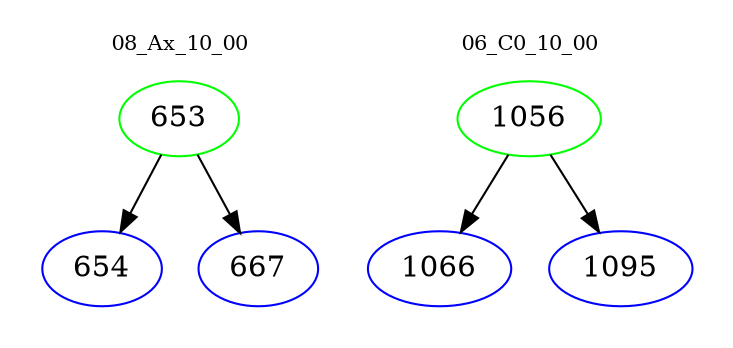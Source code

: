 digraph{
subgraph cluster_0 {
color = white
label = "08_Ax_10_00";
fontsize=10;
T0_653 [label="653", color="green"]
T0_653 -> T0_654 [color="black"]
T0_654 [label="654", color="blue"]
T0_653 -> T0_667 [color="black"]
T0_667 [label="667", color="blue"]
}
subgraph cluster_1 {
color = white
label = "06_C0_10_00";
fontsize=10;
T1_1056 [label="1056", color="green"]
T1_1056 -> T1_1066 [color="black"]
T1_1066 [label="1066", color="blue"]
T1_1056 -> T1_1095 [color="black"]
T1_1095 [label="1095", color="blue"]
}
}
